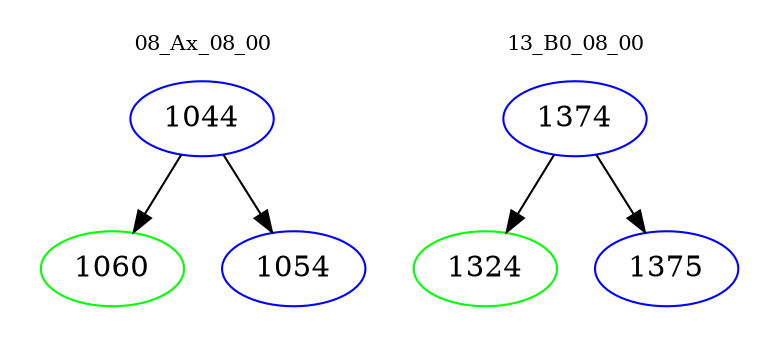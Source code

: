 digraph{
subgraph cluster_0 {
color = white
label = "08_Ax_08_00";
fontsize=10;
T0_1044 [label="1044", color="blue"]
T0_1044 -> T0_1060 [color="black"]
T0_1060 [label="1060", color="green"]
T0_1044 -> T0_1054 [color="black"]
T0_1054 [label="1054", color="blue"]
}
subgraph cluster_1 {
color = white
label = "13_B0_08_00";
fontsize=10;
T1_1374 [label="1374", color="blue"]
T1_1374 -> T1_1324 [color="black"]
T1_1324 [label="1324", color="green"]
T1_1374 -> T1_1375 [color="black"]
T1_1375 [label="1375", color="blue"]
}
}
